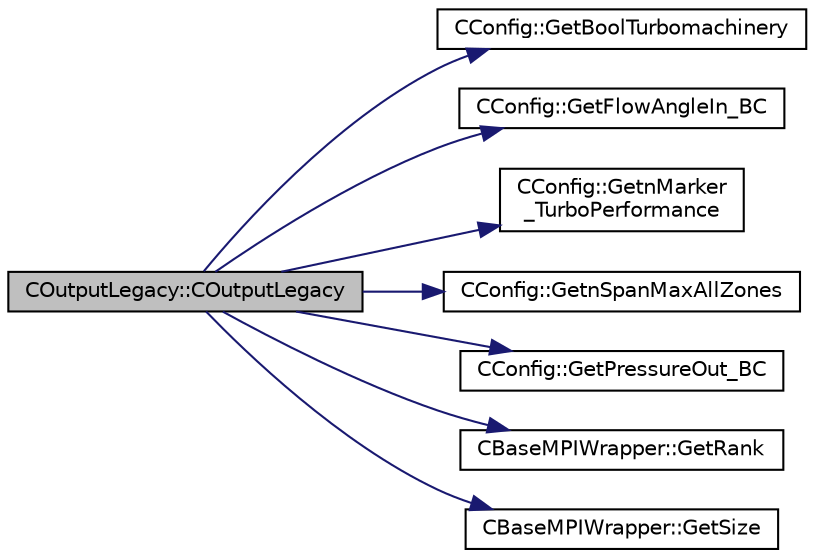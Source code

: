 digraph "COutputLegacy::COutputLegacy"
{
 // LATEX_PDF_SIZE
  edge [fontname="Helvetica",fontsize="10",labelfontname="Helvetica",labelfontsize="10"];
  node [fontname="Helvetica",fontsize="10",shape=record];
  rankdir="LR";
  Node1 [label="COutputLegacy::COutputLegacy",height=0.2,width=0.4,color="black", fillcolor="grey75", style="filled", fontcolor="black",tooltip="Constructor of the class."];
  Node1 -> Node2 [color="midnightblue",fontsize="10",style="solid",fontname="Helvetica"];
  Node2 [label="CConfig::GetBoolTurbomachinery",height=0.2,width=0.4,color="black", fillcolor="white", style="filled",URL="$classCConfig.html#a9e487db59e70e83ca75e919e084cb9b9",tooltip="Verify if there is Turbomachinery performance option specified from config file."];
  Node1 -> Node3 [color="midnightblue",fontsize="10",style="solid",fontname="Helvetica"];
  Node3 [label="CConfig::GetFlowAngleIn_BC",height=0.2,width=0.4,color="black", fillcolor="white", style="filled",URL="$classCConfig.html#ad39fb501db990cc8a13df4aca7074c7e",tooltip="Get the inlet flow angle imposed as BC for internal flow."];
  Node1 -> Node4 [color="midnightblue",fontsize="10",style="solid",fontname="Helvetica"];
  Node4 [label="CConfig::GetnMarker\l_TurboPerformance",height=0.2,width=0.4,color="black", fillcolor="white", style="filled",URL="$classCConfig.html#a6f6d16d0585be1c3782d3296658f9f45",tooltip="number Turbomachinery performance option specified from config file."];
  Node1 -> Node5 [color="midnightblue",fontsize="10",style="solid",fontname="Helvetica"];
  Node5 [label="CConfig::GetnSpanMaxAllZones",height=0.2,width=0.4,color="black", fillcolor="white", style="filled",URL="$classCConfig.html#a03c8979b4b994e80d0928b1ec7f2726a",tooltip="number span-wise sections to compute performance for turbomachinery."];
  Node1 -> Node6 [color="midnightblue",fontsize="10",style="solid",fontname="Helvetica"];
  Node6 [label="CConfig::GetPressureOut_BC",height=0.2,width=0.4,color="black", fillcolor="white", style="filled",URL="$classCConfig.html#a3ff17cb08be7970e257849aebd2a25a6",tooltip="Get the outlet pressure imposed as BC for internal flow."];
  Node1 -> Node7 [color="midnightblue",fontsize="10",style="solid",fontname="Helvetica"];
  Node7 [label="CBaseMPIWrapper::GetRank",height=0.2,width=0.4,color="black", fillcolor="white", style="filled",URL="$classCBaseMPIWrapper.html#a63e1f265b788b4e56cb7ebdeba29b78e",tooltip=" "];
  Node1 -> Node8 [color="midnightblue",fontsize="10",style="solid",fontname="Helvetica"];
  Node8 [label="CBaseMPIWrapper::GetSize",height=0.2,width=0.4,color="black", fillcolor="white", style="filled",URL="$classCBaseMPIWrapper.html#a3a60032ab9d3e6197ca2796cfb37c4e2",tooltip=" "];
}
